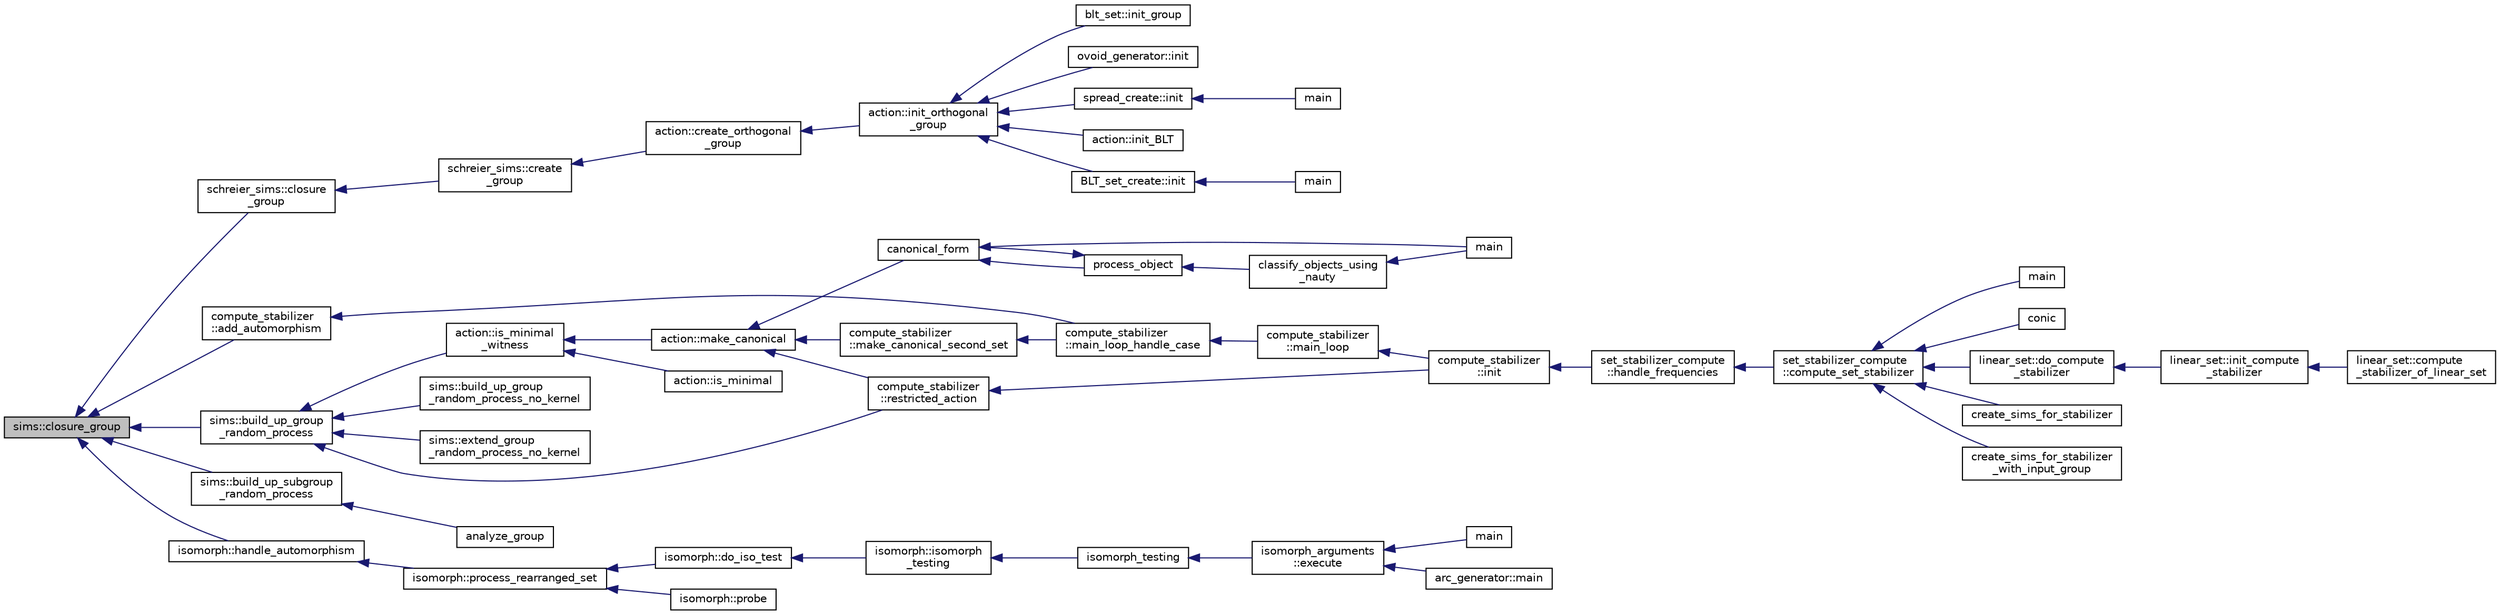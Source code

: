 digraph "sims::closure_group"
{
  edge [fontname="Helvetica",fontsize="10",labelfontname="Helvetica",labelfontsize="10"];
  node [fontname="Helvetica",fontsize="10",shape=record];
  rankdir="LR";
  Node746 [label="sims::closure_group",height=0.2,width=0.4,color="black", fillcolor="grey75", style="filled", fontcolor="black"];
  Node746 -> Node747 [dir="back",color="midnightblue",fontsize="10",style="solid",fontname="Helvetica"];
  Node747 [label="schreier_sims::closure\l_group",height=0.2,width=0.4,color="black", fillcolor="white", style="filled",URL="$d0/da8/classschreier__sims.html#ab7b5e8db97b550983b0213f713365feb"];
  Node747 -> Node748 [dir="back",color="midnightblue",fontsize="10",style="solid",fontname="Helvetica"];
  Node748 [label="schreier_sims::create\l_group",height=0.2,width=0.4,color="black", fillcolor="white", style="filled",URL="$d0/da8/classschreier__sims.html#a1423aec8f5f7f69d0518cd4e69e29b07"];
  Node748 -> Node749 [dir="back",color="midnightblue",fontsize="10",style="solid",fontname="Helvetica"];
  Node749 [label="action::create_orthogonal\l_group",height=0.2,width=0.4,color="black", fillcolor="white", style="filled",URL="$d2/d86/classaction.html#a9ec9857e52b35c91c52964a1c5701128"];
  Node749 -> Node750 [dir="back",color="midnightblue",fontsize="10",style="solid",fontname="Helvetica"];
  Node750 [label="action::init_orthogonal\l_group",height=0.2,width=0.4,color="black", fillcolor="white", style="filled",URL="$d2/d86/classaction.html#a2cfe124956ed67d8b7a927bb44847cc2"];
  Node750 -> Node751 [dir="back",color="midnightblue",fontsize="10",style="solid",fontname="Helvetica"];
  Node751 [label="blt_set::init_group",height=0.2,width=0.4,color="black", fillcolor="white", style="filled",URL="$d1/d3d/classblt__set.html#a9e5aede3bbac6f5e1dd31a8965bba200"];
  Node750 -> Node752 [dir="back",color="midnightblue",fontsize="10",style="solid",fontname="Helvetica"];
  Node752 [label="ovoid_generator::init",height=0.2,width=0.4,color="black", fillcolor="white", style="filled",URL="$d3/daf/classovoid__generator.html#a44d90a4751554076f432f35089a964c2"];
  Node750 -> Node753 [dir="back",color="midnightblue",fontsize="10",style="solid",fontname="Helvetica"];
  Node753 [label="spread_create::init",height=0.2,width=0.4,color="black", fillcolor="white", style="filled",URL="$de/d97/classspread__create.html#ae3c6630d33160e48a584c21a4f4a6209"];
  Node753 -> Node754 [dir="back",color="midnightblue",fontsize="10",style="solid",fontname="Helvetica"];
  Node754 [label="main",height=0.2,width=0.4,color="black", fillcolor="white", style="filled",URL="$d1/d2f/apps_2spread_2spread__create_8_c.html#a217dbf8b442f20279ea00b898af96f52"];
  Node750 -> Node755 [dir="back",color="midnightblue",fontsize="10",style="solid",fontname="Helvetica"];
  Node755 [label="action::init_BLT",height=0.2,width=0.4,color="black", fillcolor="white", style="filled",URL="$d2/d86/classaction.html#a0d33ca0ebe7467b984c3058520e02a0c"];
  Node750 -> Node756 [dir="back",color="midnightblue",fontsize="10",style="solid",fontname="Helvetica"];
  Node756 [label="BLT_set_create::init",height=0.2,width=0.4,color="black", fillcolor="white", style="filled",URL="$d4/d40/class_b_l_t__set__create.html#af2b5df080b8358d8fcd7e41d187e8d0b"];
  Node756 -> Node757 [dir="back",color="midnightblue",fontsize="10",style="solid",fontname="Helvetica"];
  Node757 [label="main",height=0.2,width=0.4,color="black", fillcolor="white", style="filled",URL="$d7/d1c/create___b_l_t__set__main_8_c.html#a217dbf8b442f20279ea00b898af96f52"];
  Node746 -> Node758 [dir="back",color="midnightblue",fontsize="10",style="solid",fontname="Helvetica"];
  Node758 [label="sims::build_up_group\l_random_process",height=0.2,width=0.4,color="black", fillcolor="white", style="filled",URL="$d9/df3/classsims.html#afde54d656304b5a92459615f2690ea64"];
  Node758 -> Node759 [dir="back",color="midnightblue",fontsize="10",style="solid",fontname="Helvetica"];
  Node759 [label="action::is_minimal\l_witness",height=0.2,width=0.4,color="black", fillcolor="white", style="filled",URL="$d2/d86/classaction.html#aabf5ea4227f124eac2badc5d5225e220"];
  Node759 -> Node760 [dir="back",color="midnightblue",fontsize="10",style="solid",fontname="Helvetica"];
  Node760 [label="action::is_minimal",height=0.2,width=0.4,color="black", fillcolor="white", style="filled",URL="$d2/d86/classaction.html#a1905e4012d6352a0337f6ee25ef3a875"];
  Node759 -> Node761 [dir="back",color="midnightblue",fontsize="10",style="solid",fontname="Helvetica"];
  Node761 [label="action::make_canonical",height=0.2,width=0.4,color="black", fillcolor="white", style="filled",URL="$d2/d86/classaction.html#ae20ff0b8d092d2eddf9b661fb8821fd2"];
  Node761 -> Node762 [dir="back",color="midnightblue",fontsize="10",style="solid",fontname="Helvetica"];
  Node762 [label="canonical_form",height=0.2,width=0.4,color="black", fillcolor="white", style="filled",URL="$d0/de6/projective__space__main_8_c.html#a5f0f6b71cd402c5b41240c420e533e60"];
  Node762 -> Node763 [dir="back",color="midnightblue",fontsize="10",style="solid",fontname="Helvetica"];
  Node763 [label="main",height=0.2,width=0.4,color="black", fillcolor="white", style="filled",URL="$d0/de6/projective__space__main_8_c.html#a3c04138a5bfe5d72780bb7e82a18e627"];
  Node762 -> Node764 [dir="back",color="midnightblue",fontsize="10",style="solid",fontname="Helvetica"];
  Node764 [label="process_object",height=0.2,width=0.4,color="black", fillcolor="white", style="filled",URL="$d0/de6/projective__space__main_8_c.html#a63a6b06bd2a9a9c50ed710271f4d5530"];
  Node764 -> Node762 [dir="back",color="midnightblue",fontsize="10",style="solid",fontname="Helvetica"];
  Node764 -> Node765 [dir="back",color="midnightblue",fontsize="10",style="solid",fontname="Helvetica"];
  Node765 [label="classify_objects_using\l_nauty",height=0.2,width=0.4,color="black", fillcolor="white", style="filled",URL="$d0/de6/projective__space__main_8_c.html#a32275eacc4bdda93b2b34c2a9217a088"];
  Node765 -> Node763 [dir="back",color="midnightblue",fontsize="10",style="solid",fontname="Helvetica"];
  Node761 -> Node766 [dir="back",color="midnightblue",fontsize="10",style="solid",fontname="Helvetica"];
  Node766 [label="compute_stabilizer\l::restricted_action",height=0.2,width=0.4,color="black", fillcolor="white", style="filled",URL="$d8/d30/classcompute__stabilizer.html#a895df470da0ac14f812c3c4b6f2280b9"];
  Node766 -> Node767 [dir="back",color="midnightblue",fontsize="10",style="solid",fontname="Helvetica"];
  Node767 [label="compute_stabilizer\l::init",height=0.2,width=0.4,color="black", fillcolor="white", style="filled",URL="$d8/d30/classcompute__stabilizer.html#a36a1729430f317a65559220a8206a7d7"];
  Node767 -> Node768 [dir="back",color="midnightblue",fontsize="10",style="solid",fontname="Helvetica"];
  Node768 [label="set_stabilizer_compute\l::handle_frequencies",height=0.2,width=0.4,color="black", fillcolor="white", style="filled",URL="$d8/dc6/classset__stabilizer__compute.html#a247c31bc3f19f22dadbfd7607cbaaa78"];
  Node768 -> Node769 [dir="back",color="midnightblue",fontsize="10",style="solid",fontname="Helvetica"];
  Node769 [label="set_stabilizer_compute\l::compute_set_stabilizer",height=0.2,width=0.4,color="black", fillcolor="white", style="filled",URL="$d8/dc6/classset__stabilizer__compute.html#ad4f92074322e98c7cd0ed5d4f8486b76"];
  Node769 -> Node770 [dir="back",color="midnightblue",fontsize="10",style="solid",fontname="Helvetica"];
  Node770 [label="main",height=0.2,width=0.4,color="black", fillcolor="white", style="filled",URL="$db/d67/test__hyperoval_8_c.html#a3c04138a5bfe5d72780bb7e82a18e627"];
  Node769 -> Node771 [dir="back",color="midnightblue",fontsize="10",style="solid",fontname="Helvetica"];
  Node771 [label="conic",height=0.2,width=0.4,color="black", fillcolor="white", style="filled",URL="$d4/de8/conic_8_c.html#a96def9474b981a9d5831a9b48d85d652"];
  Node769 -> Node772 [dir="back",color="midnightblue",fontsize="10",style="solid",fontname="Helvetica"];
  Node772 [label="linear_set::do_compute\l_stabilizer",height=0.2,width=0.4,color="black", fillcolor="white", style="filled",URL="$dd/d86/classlinear__set.html#ae8f58ded28fb5370f4459cca42b7463b"];
  Node772 -> Node773 [dir="back",color="midnightblue",fontsize="10",style="solid",fontname="Helvetica"];
  Node773 [label="linear_set::init_compute\l_stabilizer",height=0.2,width=0.4,color="black", fillcolor="white", style="filled",URL="$dd/d86/classlinear__set.html#a0cc3eaec1896fdc977b62e94623b055b"];
  Node773 -> Node774 [dir="back",color="midnightblue",fontsize="10",style="solid",fontname="Helvetica"];
  Node774 [label="linear_set::compute\l_stabilizer_of_linear_set",height=0.2,width=0.4,color="black", fillcolor="white", style="filled",URL="$dd/d86/classlinear__set.html#a098a133edfbaae0fd347a69c50bdbee2"];
  Node769 -> Node775 [dir="back",color="midnightblue",fontsize="10",style="solid",fontname="Helvetica"];
  Node775 [label="create_sims_for_stabilizer",height=0.2,width=0.4,color="black", fillcolor="white", style="filled",URL="$d0/d76/tl__algebra__and__number__theory_8h.html#af2c67d225072549409be710ac3cd30f8"];
  Node769 -> Node776 [dir="back",color="midnightblue",fontsize="10",style="solid",fontname="Helvetica"];
  Node776 [label="create_sims_for_stabilizer\l_with_input_group",height=0.2,width=0.4,color="black", fillcolor="white", style="filled",URL="$d0/d76/tl__algebra__and__number__theory_8h.html#af5482567a8d6ba5c2fe593bf6f7f9a0f"];
  Node761 -> Node777 [dir="back",color="midnightblue",fontsize="10",style="solid",fontname="Helvetica"];
  Node777 [label="compute_stabilizer\l::make_canonical_second_set",height=0.2,width=0.4,color="black", fillcolor="white", style="filled",URL="$d8/d30/classcompute__stabilizer.html#aa33f9b1e4823afd5196eec36d3082084"];
  Node777 -> Node778 [dir="back",color="midnightblue",fontsize="10",style="solid",fontname="Helvetica"];
  Node778 [label="compute_stabilizer\l::main_loop_handle_case",height=0.2,width=0.4,color="black", fillcolor="white", style="filled",URL="$d8/d30/classcompute__stabilizer.html#a040fb5c6ad50133c5a16a35ed5b2ecc4"];
  Node778 -> Node779 [dir="back",color="midnightblue",fontsize="10",style="solid",fontname="Helvetica"];
  Node779 [label="compute_stabilizer\l::main_loop",height=0.2,width=0.4,color="black", fillcolor="white", style="filled",URL="$d8/d30/classcompute__stabilizer.html#ae8615a28e0494704450689b6ea0b7ca2"];
  Node779 -> Node767 [dir="back",color="midnightblue",fontsize="10",style="solid",fontname="Helvetica"];
  Node758 -> Node780 [dir="back",color="midnightblue",fontsize="10",style="solid",fontname="Helvetica"];
  Node780 [label="sims::build_up_group\l_random_process_no_kernel",height=0.2,width=0.4,color="black", fillcolor="white", style="filled",URL="$d9/df3/classsims.html#a33747471a3e1ebdee59aff4edde62669"];
  Node758 -> Node781 [dir="back",color="midnightblue",fontsize="10",style="solid",fontname="Helvetica"];
  Node781 [label="sims::extend_group\l_random_process_no_kernel",height=0.2,width=0.4,color="black", fillcolor="white", style="filled",URL="$d9/df3/classsims.html#a20958fd83e43b33c009e873b9df2fa11"];
  Node758 -> Node766 [dir="back",color="midnightblue",fontsize="10",style="solid",fontname="Helvetica"];
  Node746 -> Node782 [dir="back",color="midnightblue",fontsize="10",style="solid",fontname="Helvetica"];
  Node782 [label="sims::build_up_subgroup\l_random_process",height=0.2,width=0.4,color="black", fillcolor="white", style="filled",URL="$d9/df3/classsims.html#abd2e45239922c514c61c6ac523b72af0"];
  Node782 -> Node783 [dir="back",color="midnightblue",fontsize="10",style="solid",fontname="Helvetica"];
  Node783 [label="analyze_group",height=0.2,width=0.4,color="black", fillcolor="white", style="filled",URL="$d0/d76/tl__algebra__and__number__theory_8h.html#acc445ef9d19e7fe78fbe1a057328958e"];
  Node746 -> Node784 [dir="back",color="midnightblue",fontsize="10",style="solid",fontname="Helvetica"];
  Node784 [label="compute_stabilizer\l::add_automorphism",height=0.2,width=0.4,color="black", fillcolor="white", style="filled",URL="$d8/d30/classcompute__stabilizer.html#a502a7a928fa84be6c9ae36d5dac36b54"];
  Node784 -> Node778 [dir="back",color="midnightblue",fontsize="10",style="solid",fontname="Helvetica"];
  Node746 -> Node785 [dir="back",color="midnightblue",fontsize="10",style="solid",fontname="Helvetica"];
  Node785 [label="isomorph::handle_automorphism",height=0.2,width=0.4,color="black", fillcolor="white", style="filled",URL="$d3/d5f/classisomorph.html#a95e0ae39f992234f7cbeb6f1d57d82df"];
  Node785 -> Node786 [dir="back",color="midnightblue",fontsize="10",style="solid",fontname="Helvetica"];
  Node786 [label="isomorph::process_rearranged_set",height=0.2,width=0.4,color="black", fillcolor="white", style="filled",URL="$d3/d5f/classisomorph.html#a7767fd5f1da6dfd7f93810be99ba4ab6"];
  Node786 -> Node787 [dir="back",color="midnightblue",fontsize="10",style="solid",fontname="Helvetica"];
  Node787 [label="isomorph::probe",height=0.2,width=0.4,color="black", fillcolor="white", style="filled",URL="$d3/d5f/classisomorph.html#a9cb6fed7b6ac639d886b117a1f454441"];
  Node786 -> Node788 [dir="back",color="midnightblue",fontsize="10",style="solid",fontname="Helvetica"];
  Node788 [label="isomorph::do_iso_test",height=0.2,width=0.4,color="black", fillcolor="white", style="filled",URL="$d3/d5f/classisomorph.html#a51fc3bf5cc3a99282a489b2df37ee24e"];
  Node788 -> Node789 [dir="back",color="midnightblue",fontsize="10",style="solid",fontname="Helvetica"];
  Node789 [label="isomorph::isomorph\l_testing",height=0.2,width=0.4,color="black", fillcolor="white", style="filled",URL="$d3/d5f/classisomorph.html#ad7945ec94ba0ba16953482edfaa4da6e"];
  Node789 -> Node790 [dir="back",color="midnightblue",fontsize="10",style="solid",fontname="Helvetica"];
  Node790 [label="isomorph_testing",height=0.2,width=0.4,color="black", fillcolor="white", style="filled",URL="$d4/d7e/isomorph__global_8_c.html#a5a73cbe9f89c4727f086482ee2d238f9"];
  Node790 -> Node791 [dir="back",color="midnightblue",fontsize="10",style="solid",fontname="Helvetica"];
  Node791 [label="isomorph_arguments\l::execute",height=0.2,width=0.4,color="black", fillcolor="white", style="filled",URL="$d5/de4/classisomorph__arguments.html#aa85e472d14906abdd5672dc66027583e"];
  Node791 -> Node792 [dir="back",color="midnightblue",fontsize="10",style="solid",fontname="Helvetica"];
  Node792 [label="main",height=0.2,width=0.4,color="black", fillcolor="white", style="filled",URL="$d1/d5e/blt__main_8_c.html#a217dbf8b442f20279ea00b898af96f52"];
  Node791 -> Node793 [dir="back",color="midnightblue",fontsize="10",style="solid",fontname="Helvetica"];
  Node793 [label="arc_generator::main",height=0.2,width=0.4,color="black", fillcolor="white", style="filled",URL="$d4/d21/classarc__generator.html#ad80140b51b165dad1fe6ab232be7829a"];
}
